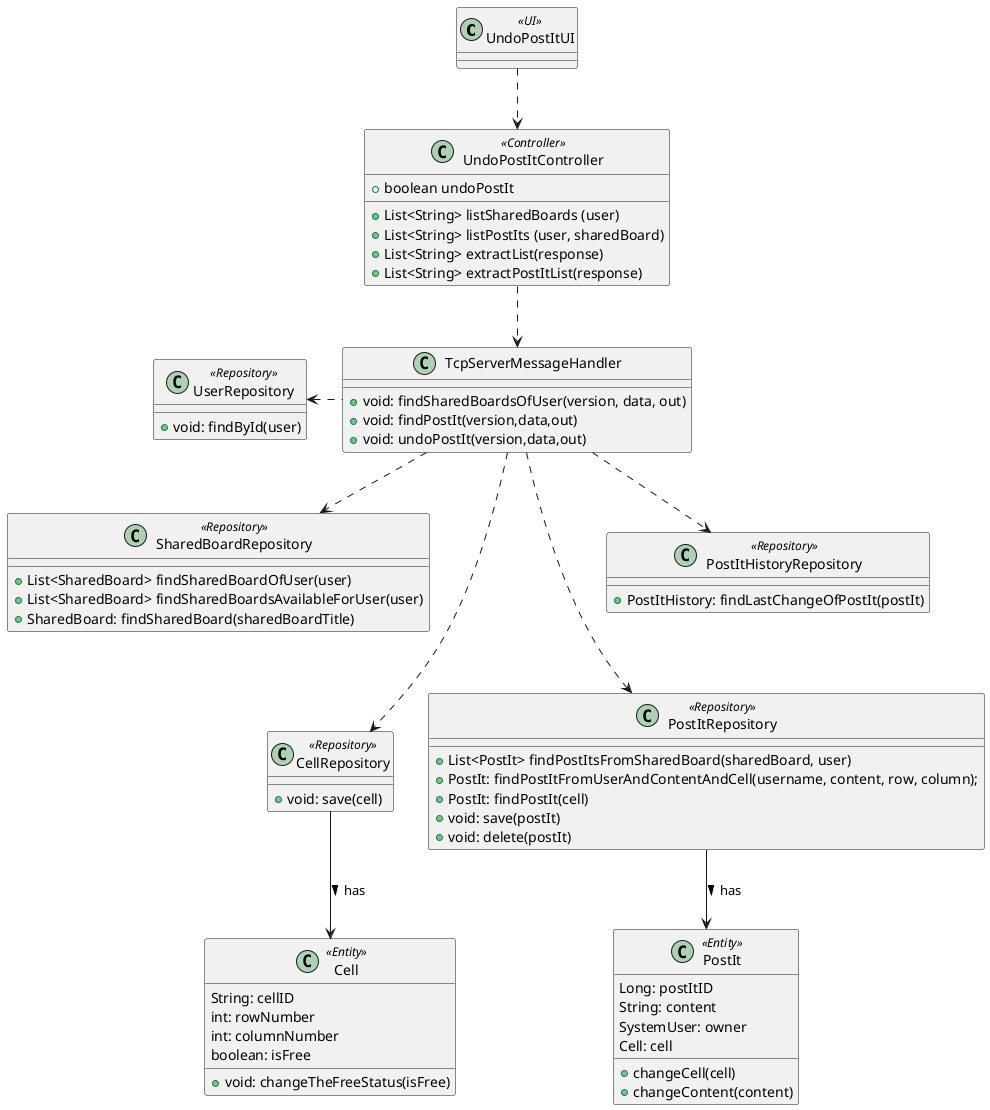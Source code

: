 @startuml

class UndoPostItUI <<UI>> {
}

class UndoPostItController <<Controller>> {
    + List<String> listSharedBoards (user)
    + List<String> listPostIts (user, sharedBoard)
    + List<String> extractList(response)
    + List<String> extractPostItList(response)
    + boolean undoPostIt
}

class TcpServerMessageHandler {
     +void: findSharedBoardsOfUser(version, data, out)
     +void: findPostIt(version,data,out)
     +void: undoPostIt(version,data,out)
}


class UserRepository <<Repository>> {
    + void: findById(user)
}

class SharedBoardRepository <<Repository>>{
    + List<SharedBoard> findSharedBoardOfUser(user)
    + List<SharedBoard> findSharedBoardsAvailableForUser(user)
    + SharedBoard: findSharedBoard(sharedBoardTitle)
}

class CellRepository <<Repository>>{
    + void: save(cell)
}

class Cell <<Entity>>{
    String: cellID
    int: rowNumber
    int: columnNumber
    boolean: isFree

    +void: changeTheFreeStatus(isFree)
}

class PostItRepository <<Repository>>{
    + List<PostIt> findPostItsFromSharedBoard(sharedBoard, user)
    + PostIt: findPostItFromUserAndContentAndCell(username, content, row, column);
    + PostIt: findPostIt(cell)
    + void: save(postIt)
    + void: delete(postIt)
}

class PostItHistoryRepository <<Repository>>{
    + PostItHistory: findLastChangeOfPostIt(postIt)
}

class PostIt <<Entity>>{
    Long: postItID
    String: content
    SystemUser: owner
    Cell: cell

    +changeCell(cell)
    +changeContent(content)
}



UndoPostItUI ..> UndoPostItController
UndoPostItController ..> TcpServerMessageHandler
TcpServerMessageHandler..>SharedBoardRepository
TcpServerMessageHandler .left> UserRepository
TcpServerMessageHandler...>CellRepository
TcpServerMessageHandler...>PostItRepository
CellRepository-->Cell : has >
PostItRepository-->PostIt : has >
TcpServerMessageHandler..>PostItHistoryRepository


@enduml